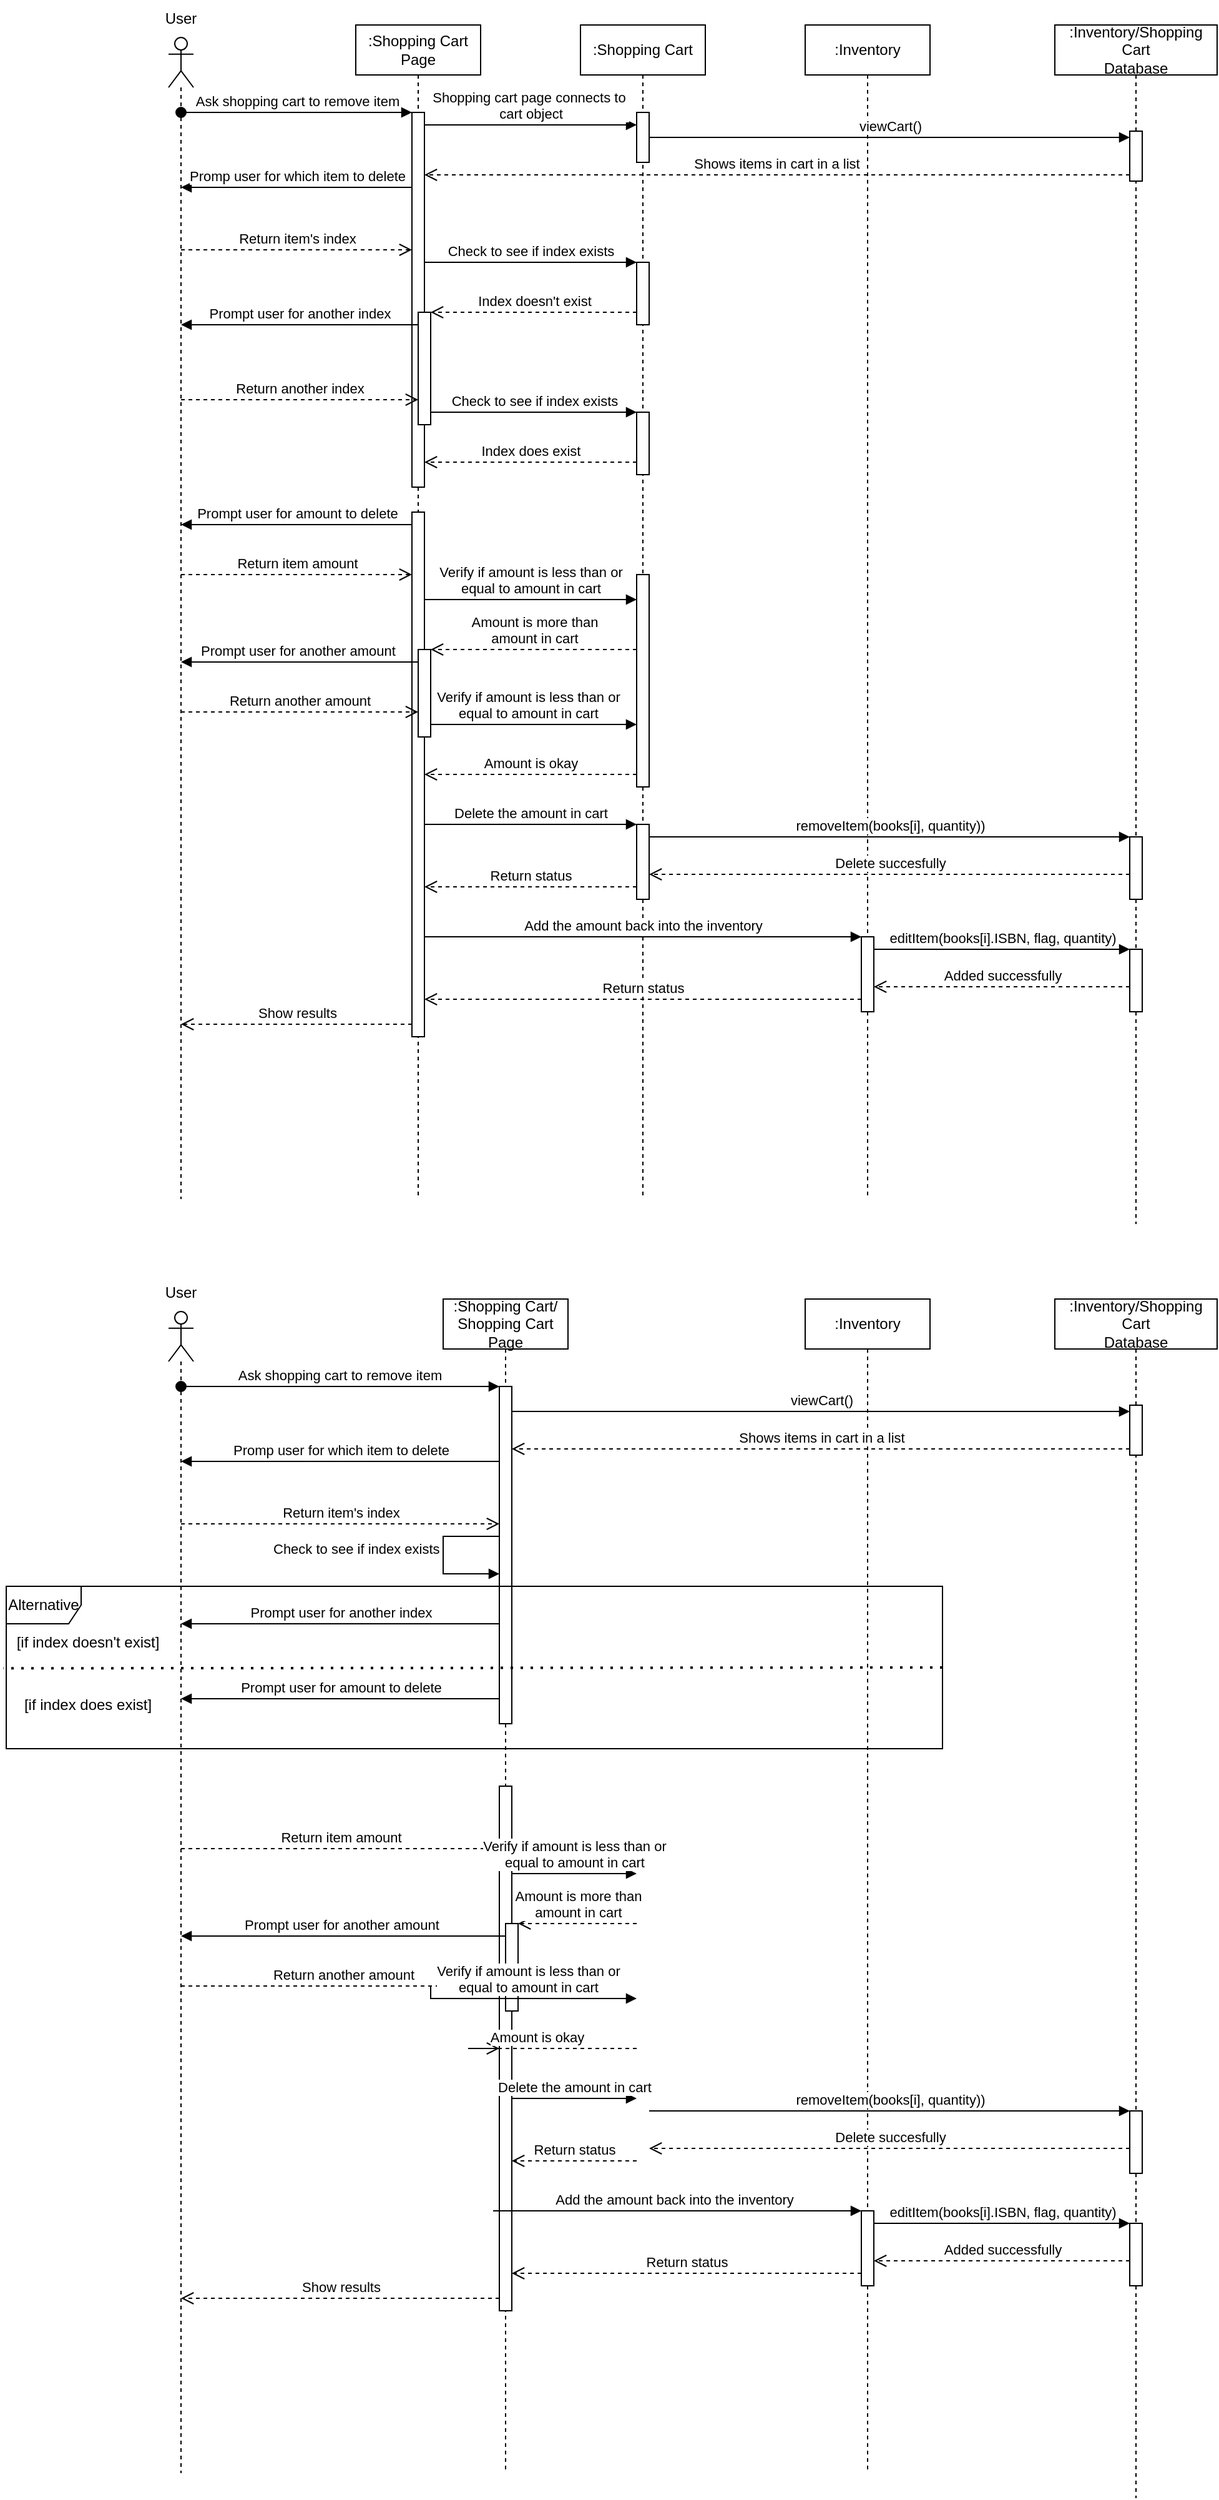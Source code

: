 <mxfile version="20.8.23" type="github">
  <diagram name="Page-1" id="2YBvvXClWsGukQMizWep">
    <mxGraphModel dx="2295" dy="695" grid="1" gridSize="10" guides="1" tooltips="1" connect="1" arrows="1" fold="1" page="1" pageScale="1" pageWidth="1100" pageHeight="850" math="0" shadow="0">
      <root>
        <mxCell id="0" />
        <mxCell id="1" parent="0" />
        <mxCell id="aM9ryv3xv72pqoxQDRHE-1" value=":Shopping Cart" style="shape=umlLifeline;perimeter=lifelinePerimeter;whiteSpace=wrap;html=1;container=0;dropTarget=0;collapsible=0;recursiveResize=0;outlineConnect=0;portConstraint=eastwest;newEdgeStyle={&quot;edgeStyle&quot;:&quot;elbowEdgeStyle&quot;,&quot;elbow&quot;:&quot;vertical&quot;,&quot;curved&quot;:0,&quot;rounded&quot;:0};" parent="1" vertex="1">
          <mxGeometry x="420" y="60" width="100" height="940" as="geometry" />
        </mxCell>
        <mxCell id="aM9ryv3xv72pqoxQDRHE-2" value="" style="html=1;points=[];perimeter=orthogonalPerimeter;outlineConnect=0;targetShapes=umlLifeline;portConstraint=eastwest;newEdgeStyle={&quot;edgeStyle&quot;:&quot;elbowEdgeStyle&quot;,&quot;elbow&quot;:&quot;vertical&quot;,&quot;curved&quot;:0,&quot;rounded&quot;:0};" parent="aM9ryv3xv72pqoxQDRHE-1" vertex="1">
          <mxGeometry x="45" y="190" width="10" height="50" as="geometry" />
        </mxCell>
        <mxCell id="WzLBoGMBvQ0cPkd2S0De-14" value="" style="html=1;points=[];perimeter=orthogonalPerimeter;outlineConnect=0;targetShapes=umlLifeline;portConstraint=eastwest;newEdgeStyle={&quot;edgeStyle&quot;:&quot;elbowEdgeStyle&quot;,&quot;elbow&quot;:&quot;vertical&quot;,&quot;curved&quot;:0,&quot;rounded&quot;:0};" parent="aM9ryv3xv72pqoxQDRHE-1" vertex="1">
          <mxGeometry x="45" y="440" width="10" height="170" as="geometry" />
        </mxCell>
        <mxCell id="WzLBoGMBvQ0cPkd2S0De-26" value="" style="html=1;points=[];perimeter=orthogonalPerimeter;outlineConnect=0;targetShapes=umlLifeline;portConstraint=eastwest;newEdgeStyle={&quot;edgeStyle&quot;:&quot;elbowEdgeStyle&quot;,&quot;elbow&quot;:&quot;vertical&quot;,&quot;curved&quot;:0,&quot;rounded&quot;:0};" parent="aM9ryv3xv72pqoxQDRHE-1" vertex="1">
          <mxGeometry x="45" y="310" width="10" height="50" as="geometry" />
        </mxCell>
        <mxCell id="WzLBoGMBvQ0cPkd2S0De-30" value="" style="html=1;points=[];perimeter=orthogonalPerimeter;outlineConnect=0;targetShapes=umlLifeline;portConstraint=eastwest;newEdgeStyle={&quot;edgeStyle&quot;:&quot;elbowEdgeStyle&quot;,&quot;elbow&quot;:&quot;vertical&quot;,&quot;curved&quot;:0,&quot;rounded&quot;:0};" parent="aM9ryv3xv72pqoxQDRHE-1" vertex="1">
          <mxGeometry x="45" y="640" width="10" height="60" as="geometry" />
        </mxCell>
        <mxCell id="WzLBoGMBvQ0cPkd2S0De-41" value="" style="html=1;points=[];perimeter=orthogonalPerimeter;outlineConnect=0;targetShapes=umlLifeline;portConstraint=eastwest;newEdgeStyle={&quot;edgeStyle&quot;:&quot;elbowEdgeStyle&quot;,&quot;elbow&quot;:&quot;vertical&quot;,&quot;curved&quot;:0,&quot;rounded&quot;:0};" parent="aM9ryv3xv72pqoxQDRHE-1" vertex="1">
          <mxGeometry x="45" y="70" width="10" height="40" as="geometry" />
        </mxCell>
        <mxCell id="aM9ryv3xv72pqoxQDRHE-5" value=":Inventory" style="shape=umlLifeline;perimeter=lifelinePerimeter;whiteSpace=wrap;html=1;container=0;dropTarget=0;collapsible=0;recursiveResize=0;outlineConnect=0;portConstraint=eastwest;newEdgeStyle={&quot;edgeStyle&quot;:&quot;elbowEdgeStyle&quot;,&quot;elbow&quot;:&quot;vertical&quot;,&quot;curved&quot;:0,&quot;rounded&quot;:0};" parent="1" vertex="1">
          <mxGeometry x="600" y="60" width="100" height="940" as="geometry" />
        </mxCell>
        <mxCell id="aM9ryv3xv72pqoxQDRHE-6" value="" style="html=1;points=[];perimeter=orthogonalPerimeter;outlineConnect=0;targetShapes=umlLifeline;portConstraint=eastwest;newEdgeStyle={&quot;edgeStyle&quot;:&quot;elbowEdgeStyle&quot;,&quot;elbow&quot;:&quot;vertical&quot;,&quot;curved&quot;:0,&quot;rounded&quot;:0};" parent="aM9ryv3xv72pqoxQDRHE-5" vertex="1">
          <mxGeometry x="45" y="730" width="10" height="60" as="geometry" />
        </mxCell>
        <mxCell id="jPpGuaEWy_2qQxv9hoCe-4" value="" style="shape=umlLifeline;perimeter=lifelinePerimeter;whiteSpace=wrap;html=1;container=1;dropTarget=0;collapsible=0;recursiveResize=0;outlineConnect=0;portConstraint=eastwest;newEdgeStyle={&quot;edgeStyle&quot;:&quot;elbowEdgeStyle&quot;,&quot;elbow&quot;:&quot;vertical&quot;,&quot;curved&quot;:0,&quot;rounded&quot;:0};participant=umlActor;" parent="1" vertex="1">
          <mxGeometry x="90" y="70" width="20" height="930" as="geometry" />
        </mxCell>
        <mxCell id="jPpGuaEWy_2qQxv9hoCe-5" value="User" style="text;strokeColor=none;align=center;fillColor=none;html=1;verticalAlign=middle;whiteSpace=wrap;rounded=0;" parent="1" vertex="1">
          <mxGeometry x="70" y="40" width="60" height="30" as="geometry" />
        </mxCell>
        <mxCell id="aM9ryv3xv72pqoxQDRHE-3" value="Ask shopping cart to remove item" style="html=1;verticalAlign=bottom;startArrow=oval;endArrow=block;startSize=8;edgeStyle=elbowEdgeStyle;elbow=vertical;curved=0;rounded=0;" parent="1" source="jPpGuaEWy_2qQxv9hoCe-4" target="WzLBoGMBvQ0cPkd2S0De-2" edge="1">
          <mxGeometry x="-0.002" relative="1" as="geometry">
            <mxPoint x="210" y="110" as="sourcePoint" />
            <mxPoint x="240" y="130" as="targetPoint" />
            <Array as="points">
              <mxPoint x="200" y="130" />
            </Array>
            <mxPoint as="offset" />
          </mxGeometry>
        </mxCell>
        <mxCell id="WzLBoGMBvQ0cPkd2S0De-1" value=":Shopping Cart Page" style="shape=umlLifeline;perimeter=lifelinePerimeter;whiteSpace=wrap;html=1;container=0;dropTarget=0;collapsible=0;recursiveResize=0;outlineConnect=0;portConstraint=eastwest;newEdgeStyle={&quot;edgeStyle&quot;:&quot;elbowEdgeStyle&quot;,&quot;elbow&quot;:&quot;vertical&quot;,&quot;curved&quot;:0,&quot;rounded&quot;:0};" parent="1" vertex="1">
          <mxGeometry x="240" y="60" width="100" height="940" as="geometry" />
        </mxCell>
        <mxCell id="WzLBoGMBvQ0cPkd2S0De-2" value="" style="html=1;points=[];perimeter=orthogonalPerimeter;outlineConnect=0;targetShapes=umlLifeline;portConstraint=eastwest;newEdgeStyle={&quot;edgeStyle&quot;:&quot;elbowEdgeStyle&quot;,&quot;elbow&quot;:&quot;vertical&quot;,&quot;curved&quot;:0,&quot;rounded&quot;:0};" parent="WzLBoGMBvQ0cPkd2S0De-1" vertex="1">
          <mxGeometry x="45" y="70" width="10" height="300" as="geometry" />
        </mxCell>
        <mxCell id="aM9ryv3xv72pqoxQDRHE-4" value="" style="html=1;points=[];perimeter=orthogonalPerimeter;outlineConnect=0;targetShapes=umlLifeline;portConstraint=eastwest;newEdgeStyle={&quot;edgeStyle&quot;:&quot;elbowEdgeStyle&quot;,&quot;elbow&quot;:&quot;vertical&quot;,&quot;curved&quot;:0,&quot;rounded&quot;:0};" parent="WzLBoGMBvQ0cPkd2S0De-1" vertex="1">
          <mxGeometry x="50" y="230" width="10" height="90" as="geometry" />
        </mxCell>
        <mxCell id="WzLBoGMBvQ0cPkd2S0De-28" value="" style="html=1;points=[];perimeter=orthogonalPerimeter;outlineConnect=0;targetShapes=umlLifeline;portConstraint=eastwest;newEdgeStyle={&quot;edgeStyle&quot;:&quot;elbowEdgeStyle&quot;,&quot;elbow&quot;:&quot;vertical&quot;,&quot;curved&quot;:0,&quot;rounded&quot;:0};" parent="WzLBoGMBvQ0cPkd2S0De-1" vertex="1">
          <mxGeometry x="45" y="390" width="10" height="420" as="geometry" />
        </mxCell>
        <mxCell id="WzLBoGMBvQ0cPkd2S0De-17" value="" style="html=1;points=[];perimeter=orthogonalPerimeter;outlineConnect=0;targetShapes=umlLifeline;portConstraint=eastwest;newEdgeStyle={&quot;edgeStyle&quot;:&quot;elbowEdgeStyle&quot;,&quot;elbow&quot;:&quot;vertical&quot;,&quot;curved&quot;:0,&quot;rounded&quot;:0};" parent="WzLBoGMBvQ0cPkd2S0De-1" vertex="1">
          <mxGeometry x="50" y="500" width="10" height="70" as="geometry" />
        </mxCell>
        <mxCell id="WzLBoGMBvQ0cPkd2S0De-4" value="Promp user for which item to delete" style="html=1;verticalAlign=bottom;endArrow=block;edgeStyle=elbowEdgeStyle;elbow=vertical;curved=0;rounded=0;" parent="1" source="WzLBoGMBvQ0cPkd2S0De-2" target="jPpGuaEWy_2qQxv9hoCe-4" edge="1">
          <mxGeometry width="80" relative="1" as="geometry">
            <mxPoint x="150" y="170" as="sourcePoint" />
            <mxPoint x="230" y="170" as="targetPoint" />
            <Array as="points">
              <mxPoint x="200" y="190" />
              <mxPoint x="170" y="170" />
            </Array>
          </mxGeometry>
        </mxCell>
        <mxCell id="WzLBoGMBvQ0cPkd2S0De-5" value="Return item&#39;s index" style="html=1;verticalAlign=bottom;endArrow=open;dashed=1;endSize=8;edgeStyle=elbowEdgeStyle;elbow=vertical;curved=0;rounded=0;" parent="1" source="jPpGuaEWy_2qQxv9hoCe-4" target="WzLBoGMBvQ0cPkd2S0De-2" edge="1">
          <mxGeometry relative="1" as="geometry">
            <mxPoint x="230" y="209.5" as="sourcePoint" />
            <mxPoint x="150" y="209.5" as="targetPoint" />
            <Array as="points">
              <mxPoint x="220" y="240" />
              <mxPoint x="240" y="230" />
              <mxPoint x="280" y="210" />
            </Array>
          </mxGeometry>
        </mxCell>
        <mxCell id="WzLBoGMBvQ0cPkd2S0De-6" value="Check to see if index exists" style="html=1;verticalAlign=bottom;endArrow=block;edgeStyle=elbowEdgeStyle;elbow=vertical;curved=0;rounded=0;" parent="1" source="WzLBoGMBvQ0cPkd2S0De-2" target="aM9ryv3xv72pqoxQDRHE-2" edge="1">
          <mxGeometry width="80" relative="1" as="geometry">
            <mxPoint x="310" y="250" as="sourcePoint" />
            <mxPoint x="400" y="260" as="targetPoint" />
            <Array as="points">
              <mxPoint x="410" y="250" />
            </Array>
          </mxGeometry>
        </mxCell>
        <mxCell id="WzLBoGMBvQ0cPkd2S0De-7" value="Index doesn&#39;t exist" style="html=1;verticalAlign=bottom;endArrow=open;dashed=1;endSize=8;edgeStyle=elbowEdgeStyle;elbow=vertical;curved=0;rounded=0;" parent="1" source="aM9ryv3xv72pqoxQDRHE-2" target="aM9ryv3xv72pqoxQDRHE-4" edge="1">
          <mxGeometry relative="1" as="geometry">
            <mxPoint x="465" y="290" as="sourcePoint" />
            <mxPoint x="385" y="290" as="targetPoint" />
            <Array as="points">
              <mxPoint x="340" y="290" />
            </Array>
          </mxGeometry>
        </mxCell>
        <mxCell id="WzLBoGMBvQ0cPkd2S0De-8" value="Prompt user for another index" style="html=1;verticalAlign=bottom;endArrow=block;edgeStyle=elbowEdgeStyle;elbow=vertical;curved=0;rounded=0;" parent="1" source="aM9ryv3xv72pqoxQDRHE-4" target="jPpGuaEWy_2qQxv9hoCe-4" edge="1">
          <mxGeometry width="80" relative="1" as="geometry">
            <mxPoint x="275" y="330" as="sourcePoint" />
            <mxPoint x="90" y="330" as="targetPoint" />
            <Array as="points">
              <mxPoint x="220" y="300" />
              <mxPoint x="260" y="290" />
              <mxPoint x="190" y="330" />
              <mxPoint x="160" y="320" />
            </Array>
          </mxGeometry>
        </mxCell>
        <mxCell id="WzLBoGMBvQ0cPkd2S0De-9" value="Return another index" style="html=1;verticalAlign=bottom;endArrow=open;dashed=1;endSize=8;edgeStyle=elbowEdgeStyle;elbow=vertical;curved=0;rounded=0;" parent="1" source="jPpGuaEWy_2qQxv9hoCe-4" target="aM9ryv3xv72pqoxQDRHE-4" edge="1">
          <mxGeometry relative="1" as="geometry">
            <mxPoint x="230" y="350" as="sourcePoint" />
            <mxPoint x="150" y="350" as="targetPoint" />
            <Array as="points">
              <mxPoint x="240" y="360" />
            </Array>
          </mxGeometry>
        </mxCell>
        <mxCell id="WzLBoGMBvQ0cPkd2S0De-10" value="Check to see if index exists" style="html=1;verticalAlign=bottom;endArrow=block;edgeStyle=elbowEdgeStyle;elbow=vertical;curved=0;rounded=0;" parent="1" source="aM9ryv3xv72pqoxQDRHE-4" target="WzLBoGMBvQ0cPkd2S0De-26" edge="1">
          <mxGeometry width="80" relative="1" as="geometry">
            <mxPoint x="305" y="360" as="sourcePoint" />
            <mxPoint x="460" y="370" as="targetPoint" />
            <Array as="points">
              <mxPoint x="340" y="370" />
              <mxPoint x="420" y="360" />
            </Array>
          </mxGeometry>
        </mxCell>
        <mxCell id="WzLBoGMBvQ0cPkd2S0De-11" value="Index does exist" style="html=1;verticalAlign=bottom;endArrow=open;dashed=1;endSize=8;edgeStyle=elbowEdgeStyle;elbow=vertical;curved=0;rounded=0;" parent="1" source="WzLBoGMBvQ0cPkd2S0De-26" target="WzLBoGMBvQ0cPkd2S0De-2" edge="1">
          <mxGeometry relative="1" as="geometry">
            <mxPoint x="440" y="400" as="sourcePoint" />
            <mxPoint x="310" y="400" as="targetPoint" />
            <Array as="points">
              <mxPoint x="350" y="410" />
              <mxPoint x="420" y="400" />
              <mxPoint x="330" y="440" />
            </Array>
            <mxPoint as="offset" />
          </mxGeometry>
        </mxCell>
        <mxCell id="WzLBoGMBvQ0cPkd2S0De-12" value="Prompt user for amount to delete" style="html=1;verticalAlign=bottom;endArrow=block;edgeStyle=elbowEdgeStyle;elbow=vertical;curved=0;rounded=0;" parent="1" source="WzLBoGMBvQ0cPkd2S0De-28" target="jPpGuaEWy_2qQxv9hoCe-4" edge="1">
          <mxGeometry width="80" relative="1" as="geometry">
            <mxPoint x="270" y="460" as="sourcePoint" />
            <mxPoint x="400" y="500" as="targetPoint" />
            <Array as="points">
              <mxPoint x="240" y="460" />
              <mxPoint x="210" y="480" />
              <mxPoint x="410" y="490" />
            </Array>
          </mxGeometry>
        </mxCell>
        <mxCell id="WzLBoGMBvQ0cPkd2S0De-13" value="Return item amount" style="html=1;verticalAlign=bottom;endArrow=open;dashed=1;endSize=8;edgeStyle=elbowEdgeStyle;elbow=vertical;curved=0;rounded=0;" parent="1" source="jPpGuaEWy_2qQxv9hoCe-4" target="WzLBoGMBvQ0cPkd2S0De-28" edge="1">
          <mxGeometry relative="1" as="geometry">
            <mxPoint x="210" y="510" as="sourcePoint" />
            <mxPoint x="270" y="500" as="targetPoint" />
            <Array as="points">
              <mxPoint x="170" y="500" />
            </Array>
          </mxGeometry>
        </mxCell>
        <mxCell id="WzLBoGMBvQ0cPkd2S0De-15" value="Verify if amount is less than or&lt;br&gt;equal to amount in cart" style="html=1;verticalAlign=bottom;endArrow=block;edgeStyle=elbowEdgeStyle;elbow=vertical;curved=0;rounded=0;" parent="1" source="WzLBoGMBvQ0cPkd2S0De-28" target="WzLBoGMBvQ0cPkd2S0De-14" edge="1">
          <mxGeometry width="80" relative="1" as="geometry">
            <mxPoint x="310" y="520" as="sourcePoint" />
            <mxPoint x="495" y="540" as="targetPoint" />
            <Array as="points">
              <mxPoint x="430" y="520" />
              <mxPoint x="450" y="540" />
            </Array>
          </mxGeometry>
        </mxCell>
        <mxCell id="WzLBoGMBvQ0cPkd2S0De-16" value="Amount is more than &lt;br&gt;amount in cart" style="html=1;verticalAlign=bottom;endArrow=open;dashed=1;endSize=8;edgeStyle=elbowEdgeStyle;elbow=vertical;curved=0;rounded=0;" parent="1" source="WzLBoGMBvQ0cPkd2S0De-14" target="WzLBoGMBvQ0cPkd2S0De-17" edge="1">
          <mxGeometry relative="1" as="geometry">
            <mxPoint x="410" y="560" as="sourcePoint" />
            <mxPoint x="330" y="560" as="targetPoint" />
            <Array as="points">
              <mxPoint x="430" y="560" />
              <mxPoint x="330" y="550" />
              <mxPoint x="410" y="560" />
            </Array>
            <mxPoint as="offset" />
          </mxGeometry>
        </mxCell>
        <mxCell id="WzLBoGMBvQ0cPkd2S0De-18" value="Prompt user for another amount&amp;nbsp;" style="html=1;verticalAlign=bottom;endArrow=block;edgeStyle=elbowEdgeStyle;elbow=vertical;curved=0;rounded=0;" parent="1" source="WzLBoGMBvQ0cPkd2S0De-17" edge="1">
          <mxGeometry width="80" relative="1" as="geometry">
            <mxPoint x="285" y="570" as="sourcePoint" />
            <mxPoint x="100" y="570" as="targetPoint" />
            <Array as="points">
              <mxPoint x="240" y="570" />
              <mxPoint x="210" y="590" />
              <mxPoint x="410" y="600" />
            </Array>
          </mxGeometry>
        </mxCell>
        <mxCell id="WzLBoGMBvQ0cPkd2S0De-19" value="Return another amount" style="html=1;verticalAlign=bottom;endArrow=open;dashed=1;endSize=8;edgeStyle=elbowEdgeStyle;elbow=vertical;curved=0;rounded=0;" parent="1" source="jPpGuaEWy_2qQxv9hoCe-4" target="WzLBoGMBvQ0cPkd2S0De-17" edge="1">
          <mxGeometry relative="1" as="geometry">
            <mxPoint x="210" y="620" as="sourcePoint" />
            <mxPoint x="130" y="620" as="targetPoint" />
            <Array as="points">
              <mxPoint x="210" y="610" />
              <mxPoint x="140" y="620" />
            </Array>
          </mxGeometry>
        </mxCell>
        <mxCell id="WzLBoGMBvQ0cPkd2S0De-20" value="Verify if amount is less than or&lt;br&gt;equal to amount in cart" style="html=1;verticalAlign=bottom;endArrow=block;edgeStyle=elbowEdgeStyle;elbow=vertical;curved=0;rounded=0;" parent="1" target="WzLBoGMBvQ0cPkd2S0De-14" edge="1">
          <mxGeometry width="80" relative="1" as="geometry">
            <mxPoint x="300" y="610" as="sourcePoint" />
            <mxPoint x="470" y="610" as="targetPoint" />
            <Array as="points">
              <mxPoint x="310" y="620" />
              <mxPoint x="435" y="610" />
              <mxPoint x="455" y="630" />
            </Array>
          </mxGeometry>
        </mxCell>
        <mxCell id="WzLBoGMBvQ0cPkd2S0De-21" value="Amount is okay" style="html=1;verticalAlign=bottom;endArrow=open;dashed=1;endSize=8;edgeStyle=elbowEdgeStyle;elbow=vertical;curved=0;rounded=0;" parent="1" target="WzLBoGMBvQ0cPkd2S0De-28" edge="1">
          <mxGeometry relative="1" as="geometry">
            <mxPoint x="465" y="660" as="sourcePoint" />
            <mxPoint x="300" y="660" as="targetPoint" />
            <Array as="points">
              <mxPoint x="330" y="660" />
              <mxPoint x="410" y="670" />
            </Array>
            <mxPoint as="offset" />
          </mxGeometry>
        </mxCell>
        <mxCell id="WzLBoGMBvQ0cPkd2S0De-22" value="Add the amount back into the inventory" style="html=1;verticalAlign=bottom;endArrow=block;edgeStyle=elbowEdgeStyle;elbow=vertical;curved=0;rounded=0;" parent="1" source="WzLBoGMBvQ0cPkd2S0De-28" target="aM9ryv3xv72pqoxQDRHE-6" edge="1">
          <mxGeometry width="80" relative="1" as="geometry">
            <mxPoint x="310" y="730" as="sourcePoint" />
            <mxPoint x="400" y="720" as="targetPoint" />
            <Array as="points">
              <mxPoint x="350" y="790" />
              <mxPoint x="530" y="770" />
              <mxPoint x="510" y="740" />
              <mxPoint x="540" y="730" />
            </Array>
          </mxGeometry>
        </mxCell>
        <mxCell id="WzLBoGMBvQ0cPkd2S0De-23" value="Return status" style="html=1;verticalAlign=bottom;endArrow=open;dashed=1;endSize=8;edgeStyle=elbowEdgeStyle;elbow=vertical;curved=0;rounded=0;" parent="1" source="aM9ryv3xv72pqoxQDRHE-6" target="WzLBoGMBvQ0cPkd2S0De-28" edge="1">
          <mxGeometry relative="1" as="geometry">
            <mxPoint x="630" y="780" as="sourcePoint" />
            <mxPoint x="310" y="780" as="targetPoint" />
            <Array as="points">
              <mxPoint x="380" y="840" />
              <mxPoint x="560" y="830" />
              <mxPoint x="510" y="820" />
              <mxPoint x="550" y="790" />
              <mxPoint x="340" y="780" />
            </Array>
          </mxGeometry>
        </mxCell>
        <mxCell id="WzLBoGMBvQ0cPkd2S0De-24" value="Show results" style="html=1;verticalAlign=bottom;endArrow=open;dashed=1;endSize=8;edgeStyle=elbowEdgeStyle;elbow=vertical;curved=0;rounded=0;" parent="1" source="WzLBoGMBvQ0cPkd2S0De-28" target="jPpGuaEWy_2qQxv9hoCe-4" edge="1">
          <mxGeometry relative="1" as="geometry">
            <mxPoint x="250" y="800" as="sourcePoint" />
            <mxPoint x="180" y="800" as="targetPoint" />
            <Array as="points">
              <mxPoint x="260" y="860" />
              <mxPoint x="230" y="840" />
              <mxPoint x="120" y="800" />
            </Array>
          </mxGeometry>
        </mxCell>
        <mxCell id="WzLBoGMBvQ0cPkd2S0De-31" value="Delete the amount in cart" style="html=1;verticalAlign=bottom;endArrow=block;edgeStyle=elbowEdgeStyle;elbow=vertical;curved=0;rounded=0;" parent="1" source="WzLBoGMBvQ0cPkd2S0De-28" target="WzLBoGMBvQ0cPkd2S0De-30" edge="1">
          <mxGeometry width="80" relative="1" as="geometry">
            <mxPoint x="295" y="730" as="sourcePoint" />
            <mxPoint x="460" y="730" as="targetPoint" />
            <Array as="points">
              <mxPoint x="430" y="700" />
              <mxPoint x="540" y="690" />
            </Array>
            <mxPoint as="offset" />
          </mxGeometry>
        </mxCell>
        <mxCell id="WzLBoGMBvQ0cPkd2S0De-32" value="Return status" style="html=1;verticalAlign=bottom;endArrow=open;dashed=1;endSize=8;edgeStyle=elbowEdgeStyle;elbow=vertical;curved=0;rounded=0;" parent="1" source="WzLBoGMBvQ0cPkd2S0De-30" target="WzLBoGMBvQ0cPkd2S0De-28" edge="1">
          <mxGeometry relative="1" as="geometry">
            <mxPoint x="655" y="830" as="sourcePoint" />
            <mxPoint x="305" y="830" as="targetPoint" />
            <Array as="points">
              <mxPoint x="430" y="750" />
              <mxPoint x="440" y="740" />
              <mxPoint x="330" y="730" />
              <mxPoint x="400" y="730" />
              <mxPoint x="520" y="830" />
              <mxPoint x="560" y="800" />
              <mxPoint x="350" y="790" />
            </Array>
          </mxGeometry>
        </mxCell>
        <mxCell id="WzLBoGMBvQ0cPkd2S0De-33" value=":Inventory/Shopping Cart&lt;br&gt;Database" style="shape=umlLifeline;perimeter=lifelinePerimeter;whiteSpace=wrap;html=1;container=0;dropTarget=0;collapsible=0;recursiveResize=0;outlineConnect=0;portConstraint=eastwest;newEdgeStyle={&quot;edgeStyle&quot;:&quot;elbowEdgeStyle&quot;,&quot;elbow&quot;:&quot;vertical&quot;,&quot;curved&quot;:0,&quot;rounded&quot;:0};" parent="1" vertex="1">
          <mxGeometry x="800" y="60" width="130" height="960" as="geometry" />
        </mxCell>
        <mxCell id="WzLBoGMBvQ0cPkd2S0De-34" value="" style="html=1;points=[];perimeter=orthogonalPerimeter;outlineConnect=0;targetShapes=umlLifeline;portConstraint=eastwest;newEdgeStyle={&quot;edgeStyle&quot;:&quot;elbowEdgeStyle&quot;,&quot;elbow&quot;:&quot;vertical&quot;,&quot;curved&quot;:0,&quot;rounded&quot;:0};" parent="WzLBoGMBvQ0cPkd2S0De-33" vertex="1">
          <mxGeometry x="60" y="650" width="10" height="50" as="geometry" />
        </mxCell>
        <mxCell id="WzLBoGMBvQ0cPkd2S0De-38" value="" style="html=1;points=[];perimeter=orthogonalPerimeter;outlineConnect=0;targetShapes=umlLifeline;portConstraint=eastwest;newEdgeStyle={&quot;edgeStyle&quot;:&quot;elbowEdgeStyle&quot;,&quot;elbow&quot;:&quot;vertical&quot;,&quot;curved&quot;:0,&quot;rounded&quot;:0};" parent="WzLBoGMBvQ0cPkd2S0De-33" vertex="1">
          <mxGeometry x="60" y="85" width="10" height="40" as="geometry" />
        </mxCell>
        <mxCell id="WzLBoGMBvQ0cPkd2S0De-45" value="" style="html=1;points=[];perimeter=orthogonalPerimeter;outlineConnect=0;targetShapes=umlLifeline;portConstraint=eastwest;newEdgeStyle={&quot;edgeStyle&quot;:&quot;elbowEdgeStyle&quot;,&quot;elbow&quot;:&quot;vertical&quot;,&quot;curved&quot;:0,&quot;rounded&quot;:0};" parent="WzLBoGMBvQ0cPkd2S0De-33" vertex="1">
          <mxGeometry x="60" y="740" width="10" height="50" as="geometry" />
        </mxCell>
        <mxCell id="WzLBoGMBvQ0cPkd2S0De-39" value="viewCart()" style="html=1;verticalAlign=bottom;endArrow=block;edgeStyle=elbowEdgeStyle;elbow=vertical;curved=0;rounded=0;" parent="1" source="WzLBoGMBvQ0cPkd2S0De-41" target="WzLBoGMBvQ0cPkd2S0De-38" edge="1">
          <mxGeometry width="80" relative="1" as="geometry">
            <mxPoint x="550" y="140" as="sourcePoint" />
            <mxPoint x="580" y="150" as="targetPoint" />
            <Array as="points">
              <mxPoint x="540" y="150" />
              <mxPoint x="550" y="150" />
              <mxPoint x="570" y="140" />
              <mxPoint x="620" y="140" />
              <mxPoint x="600" y="130" />
              <mxPoint x="340" y="140" />
              <mxPoint x="290" y="150" />
              <mxPoint x="510" y="190" />
            </Array>
            <mxPoint as="offset" />
          </mxGeometry>
        </mxCell>
        <mxCell id="WzLBoGMBvQ0cPkd2S0De-40" value="Shows items in cart in a list" style="html=1;verticalAlign=bottom;endArrow=open;dashed=1;endSize=8;edgeStyle=elbowEdgeStyle;elbow=vertical;curved=0;rounded=0;" parent="1" source="WzLBoGMBvQ0cPkd2S0De-38" target="WzLBoGMBvQ0cPkd2S0De-2" edge="1">
          <mxGeometry x="0.001" relative="1" as="geometry">
            <mxPoint x="630" y="170" as="sourcePoint" />
            <mxPoint x="630" y="190" as="targetPoint" />
            <Array as="points">
              <mxPoint x="680" y="180" />
              <mxPoint x="490" y="190" />
              <mxPoint x="380" y="170" />
              <mxPoint x="440" y="160" />
              <mxPoint x="390" y="170" />
            </Array>
            <mxPoint as="offset" />
          </mxGeometry>
        </mxCell>
        <mxCell id="WzLBoGMBvQ0cPkd2S0De-42" value="Shopping cart page connects to&amp;nbsp;&lt;br&gt;cart object" style="html=1;verticalAlign=bottom;endArrow=block;edgeStyle=elbowEdgeStyle;elbow=vertical;curved=0;rounded=0;" parent="1" source="WzLBoGMBvQ0cPkd2S0De-2" target="WzLBoGMBvQ0cPkd2S0De-41" edge="1">
          <mxGeometry width="80" relative="1" as="geometry">
            <mxPoint x="340" y="140" as="sourcePoint" />
            <mxPoint x="420" y="140" as="targetPoint" />
            <Array as="points">
              <mxPoint x="440" y="140" />
            </Array>
          </mxGeometry>
        </mxCell>
        <mxCell id="WzLBoGMBvQ0cPkd2S0De-43" value="removeItem(books[i], quantity))" style="html=1;verticalAlign=bottom;endArrow=block;edgeStyle=elbowEdgeStyle;elbow=vertical;curved=0;rounded=0;" parent="1" source="WzLBoGMBvQ0cPkd2S0De-30" target="WzLBoGMBvQ0cPkd2S0De-34" edge="1">
          <mxGeometry width="80" relative="1" as="geometry">
            <mxPoint x="560" y="710" as="sourcePoint" />
            <mxPoint x="640" y="710" as="targetPoint" />
            <Array as="points">
              <mxPoint x="750" y="710" />
            </Array>
          </mxGeometry>
        </mxCell>
        <mxCell id="WzLBoGMBvQ0cPkd2S0De-44" value="Delete succesfully" style="html=1;verticalAlign=bottom;endArrow=open;dashed=1;endSize=8;edgeStyle=elbowEdgeStyle;elbow=vertical;curved=0;rounded=0;" parent="1" source="WzLBoGMBvQ0cPkd2S0De-34" target="WzLBoGMBvQ0cPkd2S0De-30" edge="1">
          <mxGeometry relative="1" as="geometry">
            <mxPoint x="690" y="740" as="sourcePoint" />
            <mxPoint x="610" y="740" as="targetPoint" />
            <Array as="points">
              <mxPoint x="540" y="740" />
              <mxPoint x="590" y="750" />
              <mxPoint x="550" y="730" />
            </Array>
          </mxGeometry>
        </mxCell>
        <mxCell id="WzLBoGMBvQ0cPkd2S0De-46" value="editItem(books[i].ISBN, flag, quantity)" style="html=1;verticalAlign=bottom;endArrow=block;edgeStyle=elbowEdgeStyle;elbow=vertical;curved=0;rounded=0;" parent="1" source="aM9ryv3xv72pqoxQDRHE-6" target="WzLBoGMBvQ0cPkd2S0De-45" edge="1">
          <mxGeometry width="80" relative="1" as="geometry">
            <mxPoint x="690" y="800" as="sourcePoint" />
            <mxPoint x="770" y="800" as="targetPoint" />
            <Array as="points">
              <mxPoint x="790" y="800" />
            </Array>
          </mxGeometry>
        </mxCell>
        <mxCell id="WzLBoGMBvQ0cPkd2S0De-47" value="Added successfully" style="html=1;verticalAlign=bottom;endArrow=open;dashed=1;endSize=8;edgeStyle=elbowEdgeStyle;elbow=vertical;curved=0;rounded=0;" parent="1" source="WzLBoGMBvQ0cPkd2S0De-45" target="aM9ryv3xv72pqoxQDRHE-6" edge="1">
          <mxGeometry relative="1" as="geometry">
            <mxPoint x="790" y="830.22" as="sourcePoint" />
            <mxPoint x="710" y="830.22" as="targetPoint" />
            <Array as="points">
              <mxPoint x="740" y="830" />
            </Array>
          </mxGeometry>
        </mxCell>
        <mxCell id="kBUpviV7Oowvi01GxtMe-9" value=":Inventory" style="shape=umlLifeline;perimeter=lifelinePerimeter;whiteSpace=wrap;html=1;container=0;dropTarget=0;collapsible=0;recursiveResize=0;outlineConnect=0;portConstraint=eastwest;newEdgeStyle={&quot;edgeStyle&quot;:&quot;elbowEdgeStyle&quot;,&quot;elbow&quot;:&quot;vertical&quot;,&quot;curved&quot;:0,&quot;rounded&quot;:0};" vertex="1" parent="1">
          <mxGeometry x="600" y="1080" width="100" height="940" as="geometry" />
        </mxCell>
        <mxCell id="kBUpviV7Oowvi01GxtMe-10" value="" style="html=1;points=[];perimeter=orthogonalPerimeter;outlineConnect=0;targetShapes=umlLifeline;portConstraint=eastwest;newEdgeStyle={&quot;edgeStyle&quot;:&quot;elbowEdgeStyle&quot;,&quot;elbow&quot;:&quot;vertical&quot;,&quot;curved&quot;:0,&quot;rounded&quot;:0};" vertex="1" parent="kBUpviV7Oowvi01GxtMe-9">
          <mxGeometry x="45" y="730" width="10" height="60" as="geometry" />
        </mxCell>
        <mxCell id="kBUpviV7Oowvi01GxtMe-11" value="" style="shape=umlLifeline;perimeter=lifelinePerimeter;whiteSpace=wrap;html=1;container=1;dropTarget=0;collapsible=0;recursiveResize=0;outlineConnect=0;portConstraint=eastwest;newEdgeStyle={&quot;edgeStyle&quot;:&quot;elbowEdgeStyle&quot;,&quot;elbow&quot;:&quot;vertical&quot;,&quot;curved&quot;:0,&quot;rounded&quot;:0};participant=umlActor;" vertex="1" parent="1">
          <mxGeometry x="90" y="1090" width="20" height="930" as="geometry" />
        </mxCell>
        <mxCell id="kBUpviV7Oowvi01GxtMe-12" value="User" style="text;strokeColor=none;align=center;fillColor=none;html=1;verticalAlign=middle;whiteSpace=wrap;rounded=0;" vertex="1" parent="1">
          <mxGeometry x="70" y="1060" width="60" height="30" as="geometry" />
        </mxCell>
        <mxCell id="kBUpviV7Oowvi01GxtMe-13" value="Ask shopping cart to remove item" style="html=1;verticalAlign=bottom;startArrow=oval;endArrow=block;startSize=8;edgeStyle=elbowEdgeStyle;elbow=vertical;curved=0;rounded=0;" edge="1" source="kBUpviV7Oowvi01GxtMe-11" target="kBUpviV7Oowvi01GxtMe-15" parent="1">
          <mxGeometry x="-0.002" relative="1" as="geometry">
            <mxPoint x="210" y="1130" as="sourcePoint" />
            <mxPoint x="240" y="1150" as="targetPoint" />
            <Array as="points">
              <mxPoint x="200" y="1150" />
            </Array>
            <mxPoint as="offset" />
          </mxGeometry>
        </mxCell>
        <mxCell id="kBUpviV7Oowvi01GxtMe-14" value=":Shopping Cart/&lt;br&gt;Shopping Cart Page" style="shape=umlLifeline;perimeter=lifelinePerimeter;whiteSpace=wrap;html=1;container=0;dropTarget=0;collapsible=0;recursiveResize=0;outlineConnect=0;portConstraint=eastwest;newEdgeStyle={&quot;edgeStyle&quot;:&quot;elbowEdgeStyle&quot;,&quot;elbow&quot;:&quot;vertical&quot;,&quot;curved&quot;:0,&quot;rounded&quot;:0};" vertex="1" parent="1">
          <mxGeometry x="310" y="1080" width="100" height="940" as="geometry" />
        </mxCell>
        <mxCell id="kBUpviV7Oowvi01GxtMe-15" value="" style="html=1;points=[];perimeter=orthogonalPerimeter;outlineConnect=0;targetShapes=umlLifeline;portConstraint=eastwest;newEdgeStyle={&quot;edgeStyle&quot;:&quot;elbowEdgeStyle&quot;,&quot;elbow&quot;:&quot;vertical&quot;,&quot;curved&quot;:0,&quot;rounded&quot;:0};" vertex="1" parent="kBUpviV7Oowvi01GxtMe-14">
          <mxGeometry x="45" y="70" width="10" height="270" as="geometry" />
        </mxCell>
        <mxCell id="kBUpviV7Oowvi01GxtMe-17" value="" style="html=1;points=[];perimeter=orthogonalPerimeter;outlineConnect=0;targetShapes=umlLifeline;portConstraint=eastwest;newEdgeStyle={&quot;edgeStyle&quot;:&quot;elbowEdgeStyle&quot;,&quot;elbow&quot;:&quot;vertical&quot;,&quot;curved&quot;:0,&quot;rounded&quot;:0};" vertex="1" parent="kBUpviV7Oowvi01GxtMe-14">
          <mxGeometry x="45" y="390" width="10" height="420" as="geometry" />
        </mxCell>
        <mxCell id="kBUpviV7Oowvi01GxtMe-18" value="" style="html=1;points=[];perimeter=orthogonalPerimeter;outlineConnect=0;targetShapes=umlLifeline;portConstraint=eastwest;newEdgeStyle={&quot;edgeStyle&quot;:&quot;elbowEdgeStyle&quot;,&quot;elbow&quot;:&quot;vertical&quot;,&quot;curved&quot;:0,&quot;rounded&quot;:0};" vertex="1" parent="kBUpviV7Oowvi01GxtMe-14">
          <mxGeometry x="50" y="500" width="10" height="70" as="geometry" />
        </mxCell>
        <mxCell id="kBUpviV7Oowvi01GxtMe-52" value="Check to see if index exists" style="html=1;align=left;spacingLeft=2;endArrow=block;rounded=0;edgeStyle=orthogonalEdgeStyle;curved=0;rounded=0;" edge="1" target="kBUpviV7Oowvi01GxtMe-15" parent="kBUpviV7Oowvi01GxtMe-14" source="kBUpviV7Oowvi01GxtMe-15">
          <mxGeometry x="-0.084" y="-140" relative="1" as="geometry">
            <mxPoint x="280" y="180" as="sourcePoint" />
            <Array as="points">
              <mxPoint y="190" />
              <mxPoint y="220" />
            </Array>
            <mxPoint x="40" y="230.034" as="targetPoint" />
            <mxPoint as="offset" />
          </mxGeometry>
        </mxCell>
        <mxCell id="kBUpviV7Oowvi01GxtMe-19" value="Promp user for which item to delete" style="html=1;verticalAlign=bottom;endArrow=block;edgeStyle=elbowEdgeStyle;elbow=vertical;curved=0;rounded=0;" edge="1" source="kBUpviV7Oowvi01GxtMe-15" target="kBUpviV7Oowvi01GxtMe-11" parent="1">
          <mxGeometry width="80" relative="1" as="geometry">
            <mxPoint x="150" y="1190" as="sourcePoint" />
            <mxPoint x="230" y="1190" as="targetPoint" />
            <Array as="points">
              <mxPoint x="200" y="1210" />
              <mxPoint x="170" y="1190" />
            </Array>
          </mxGeometry>
        </mxCell>
        <mxCell id="kBUpviV7Oowvi01GxtMe-20" value="Return item&#39;s index" style="html=1;verticalAlign=bottom;endArrow=open;dashed=1;endSize=8;edgeStyle=elbowEdgeStyle;elbow=vertical;curved=0;rounded=0;" edge="1" source="kBUpviV7Oowvi01GxtMe-11" target="kBUpviV7Oowvi01GxtMe-15" parent="1">
          <mxGeometry relative="1" as="geometry">
            <mxPoint x="230" y="1229.5" as="sourcePoint" />
            <mxPoint x="150" y="1229.5" as="targetPoint" />
            <Array as="points">
              <mxPoint x="220" y="1260" />
              <mxPoint x="240" y="1250" />
              <mxPoint x="280" y="1230" />
            </Array>
          </mxGeometry>
        </mxCell>
        <mxCell id="kBUpviV7Oowvi01GxtMe-23" value="Prompt user for another index" style="html=1;verticalAlign=bottom;endArrow=block;edgeStyle=elbowEdgeStyle;elbow=vertical;curved=0;rounded=0;" edge="1" source="kBUpviV7Oowvi01GxtMe-15" target="kBUpviV7Oowvi01GxtMe-11" parent="1">
          <mxGeometry width="80" relative="1" as="geometry">
            <mxPoint x="350" y="1340" as="sourcePoint" />
            <mxPoint x="90" y="1350" as="targetPoint" />
            <Array as="points">
              <mxPoint x="250" y="1340" />
              <mxPoint x="220" y="1330" />
              <mxPoint x="240" y="1320" />
              <mxPoint x="220" y="1320" />
              <mxPoint x="260" y="1310" />
              <mxPoint x="190" y="1350" />
              <mxPoint x="160" y="1340" />
            </Array>
          </mxGeometry>
        </mxCell>
        <mxCell id="kBUpviV7Oowvi01GxtMe-27" value="Prompt user for amount to delete" style="html=1;verticalAlign=bottom;endArrow=block;edgeStyle=elbowEdgeStyle;elbow=vertical;curved=0;rounded=0;" edge="1" source="kBUpviV7Oowvi01GxtMe-15" target="kBUpviV7Oowvi01GxtMe-11" parent="1">
          <mxGeometry width="80" relative="1" as="geometry">
            <mxPoint x="270" y="1480" as="sourcePoint" />
            <mxPoint x="400" y="1520" as="targetPoint" />
            <Array as="points">
              <mxPoint x="330" y="1400" />
              <mxPoint x="310" y="1380" />
              <mxPoint x="240" y="1480" />
              <mxPoint x="210" y="1500" />
              <mxPoint x="410" y="1510" />
            </Array>
          </mxGeometry>
        </mxCell>
        <mxCell id="kBUpviV7Oowvi01GxtMe-28" value="Return item amount" style="html=1;verticalAlign=bottom;endArrow=open;dashed=1;endSize=8;edgeStyle=elbowEdgeStyle;elbow=vertical;curved=0;rounded=0;" edge="1" source="kBUpviV7Oowvi01GxtMe-11" target="kBUpviV7Oowvi01GxtMe-17" parent="1">
          <mxGeometry relative="1" as="geometry">
            <mxPoint x="210" y="1530" as="sourcePoint" />
            <mxPoint x="270" y="1520" as="targetPoint" />
            <Array as="points">
              <mxPoint x="170" y="1520" />
            </Array>
          </mxGeometry>
        </mxCell>
        <mxCell id="kBUpviV7Oowvi01GxtMe-29" value="Verify if amount is less than or&lt;br&gt;equal to amount in cart" style="html=1;verticalAlign=bottom;endArrow=block;edgeStyle=elbowEdgeStyle;elbow=vertical;curved=0;rounded=0;" edge="1" source="kBUpviV7Oowvi01GxtMe-17" parent="1">
          <mxGeometry width="80" relative="1" as="geometry">
            <mxPoint x="310" y="1540" as="sourcePoint" />
            <mxPoint x="465.0" y="1540" as="targetPoint" />
            <Array as="points">
              <mxPoint x="430" y="1540" />
              <mxPoint x="450" y="1560" />
            </Array>
          </mxGeometry>
        </mxCell>
        <mxCell id="kBUpviV7Oowvi01GxtMe-30" value="Amount is more than &lt;br&gt;amount in cart" style="html=1;verticalAlign=bottom;endArrow=open;dashed=1;endSize=8;edgeStyle=elbowEdgeStyle;elbow=vertical;curved=0;rounded=0;" edge="1" target="kBUpviV7Oowvi01GxtMe-18" parent="1">
          <mxGeometry relative="1" as="geometry">
            <mxPoint x="465.0" y="1580" as="sourcePoint" />
            <mxPoint x="330" y="1580" as="targetPoint" />
            <Array as="points">
              <mxPoint x="430" y="1580" />
              <mxPoint x="330" y="1570" />
              <mxPoint x="410" y="1580" />
            </Array>
            <mxPoint as="offset" />
          </mxGeometry>
        </mxCell>
        <mxCell id="kBUpviV7Oowvi01GxtMe-31" value="Prompt user for another amount&amp;nbsp;" style="html=1;verticalAlign=bottom;endArrow=block;edgeStyle=elbowEdgeStyle;elbow=vertical;curved=0;rounded=0;" edge="1" source="kBUpviV7Oowvi01GxtMe-18" parent="1">
          <mxGeometry width="80" relative="1" as="geometry">
            <mxPoint x="285" y="1590" as="sourcePoint" />
            <mxPoint x="100" y="1590" as="targetPoint" />
            <Array as="points">
              <mxPoint x="240" y="1590" />
              <mxPoint x="210" y="1610" />
              <mxPoint x="410" y="1620" />
            </Array>
          </mxGeometry>
        </mxCell>
        <mxCell id="kBUpviV7Oowvi01GxtMe-32" value="Return another amount" style="html=1;verticalAlign=bottom;endArrow=open;dashed=1;endSize=8;edgeStyle=elbowEdgeStyle;elbow=vertical;curved=0;rounded=0;" edge="1" source="kBUpviV7Oowvi01GxtMe-11" target="kBUpviV7Oowvi01GxtMe-18" parent="1">
          <mxGeometry relative="1" as="geometry">
            <mxPoint x="210" y="1640" as="sourcePoint" />
            <mxPoint x="130" y="1640" as="targetPoint" />
            <Array as="points">
              <mxPoint x="210" y="1630" />
              <mxPoint x="140" y="1640" />
            </Array>
          </mxGeometry>
        </mxCell>
        <mxCell id="kBUpviV7Oowvi01GxtMe-33" value="Verify if amount is less than or&lt;br&gt;equal to amount in cart" style="html=1;verticalAlign=bottom;endArrow=block;edgeStyle=elbowEdgeStyle;elbow=vertical;curved=0;rounded=0;" edge="1" parent="1">
          <mxGeometry width="80" relative="1" as="geometry">
            <mxPoint x="300" y="1630" as="sourcePoint" />
            <mxPoint x="465.0" y="1640" as="targetPoint" />
            <Array as="points">
              <mxPoint x="310" y="1640" />
              <mxPoint x="435" y="1630" />
              <mxPoint x="455" y="1650" />
            </Array>
          </mxGeometry>
        </mxCell>
        <mxCell id="kBUpviV7Oowvi01GxtMe-34" value="Amount is okay" style="html=1;verticalAlign=bottom;endArrow=open;dashed=1;endSize=8;edgeStyle=elbowEdgeStyle;elbow=vertical;curved=0;rounded=0;" edge="1" target="kBUpviV7Oowvi01GxtMe-17" parent="1">
          <mxGeometry relative="1" as="geometry">
            <mxPoint x="465" y="1680" as="sourcePoint" />
            <mxPoint x="300" y="1680" as="targetPoint" />
            <Array as="points">
              <mxPoint x="330" y="1680" />
              <mxPoint x="410" y="1690" />
            </Array>
            <mxPoint as="offset" />
          </mxGeometry>
        </mxCell>
        <mxCell id="kBUpviV7Oowvi01GxtMe-35" value="Add the amount back into the inventory" style="html=1;verticalAlign=bottom;endArrow=block;edgeStyle=elbowEdgeStyle;elbow=vertical;curved=0;rounded=0;" edge="1" source="kBUpviV7Oowvi01GxtMe-17" target="kBUpviV7Oowvi01GxtMe-10" parent="1">
          <mxGeometry width="80" relative="1" as="geometry">
            <mxPoint x="310" y="1750" as="sourcePoint" />
            <mxPoint x="400" y="1740" as="targetPoint" />
            <Array as="points">
              <mxPoint x="350" y="1810" />
              <mxPoint x="530" y="1790" />
              <mxPoint x="510" y="1760" />
              <mxPoint x="540" y="1750" />
            </Array>
          </mxGeometry>
        </mxCell>
        <mxCell id="kBUpviV7Oowvi01GxtMe-36" value="Return status" style="html=1;verticalAlign=bottom;endArrow=open;dashed=1;endSize=8;edgeStyle=elbowEdgeStyle;elbow=vertical;curved=0;rounded=0;" edge="1" source="kBUpviV7Oowvi01GxtMe-10" target="kBUpviV7Oowvi01GxtMe-17" parent="1">
          <mxGeometry relative="1" as="geometry">
            <mxPoint x="630" y="1800" as="sourcePoint" />
            <mxPoint x="310" y="1800" as="targetPoint" />
            <Array as="points">
              <mxPoint x="380" y="1860" />
              <mxPoint x="560" y="1850" />
              <mxPoint x="510" y="1840" />
              <mxPoint x="550" y="1810" />
              <mxPoint x="340" y="1800" />
            </Array>
          </mxGeometry>
        </mxCell>
        <mxCell id="kBUpviV7Oowvi01GxtMe-37" value="Show results" style="html=1;verticalAlign=bottom;endArrow=open;dashed=1;endSize=8;edgeStyle=elbowEdgeStyle;elbow=vertical;curved=0;rounded=0;" edge="1" source="kBUpviV7Oowvi01GxtMe-17" target="kBUpviV7Oowvi01GxtMe-11" parent="1">
          <mxGeometry relative="1" as="geometry">
            <mxPoint x="250" y="1820" as="sourcePoint" />
            <mxPoint x="180" y="1820" as="targetPoint" />
            <Array as="points">
              <mxPoint x="260" y="1880" />
              <mxPoint x="230" y="1860" />
              <mxPoint x="120" y="1820" />
            </Array>
          </mxGeometry>
        </mxCell>
        <mxCell id="kBUpviV7Oowvi01GxtMe-38" value="Delete the amount in cart" style="html=1;verticalAlign=bottom;endArrow=block;edgeStyle=elbowEdgeStyle;elbow=vertical;curved=0;rounded=0;" edge="1" source="kBUpviV7Oowvi01GxtMe-17" parent="1">
          <mxGeometry width="80" relative="1" as="geometry">
            <mxPoint x="295" y="1750" as="sourcePoint" />
            <mxPoint x="465.0" y="1720" as="targetPoint" />
            <Array as="points">
              <mxPoint x="430" y="1720" />
              <mxPoint x="540" y="1710" />
            </Array>
            <mxPoint as="offset" />
          </mxGeometry>
        </mxCell>
        <mxCell id="kBUpviV7Oowvi01GxtMe-39" value="Return status" style="html=1;verticalAlign=bottom;endArrow=open;dashed=1;endSize=8;edgeStyle=elbowEdgeStyle;elbow=vertical;curved=0;rounded=0;" edge="1" target="kBUpviV7Oowvi01GxtMe-17" parent="1">
          <mxGeometry relative="1" as="geometry">
            <mxPoint x="465.0" y="1770" as="sourcePoint" />
            <mxPoint x="305" y="1850" as="targetPoint" />
            <Array as="points">
              <mxPoint x="430" y="1770" />
              <mxPoint x="440" y="1760" />
              <mxPoint x="330" y="1750" />
              <mxPoint x="400" y="1750" />
              <mxPoint x="520" y="1850" />
              <mxPoint x="560" y="1820" />
              <mxPoint x="350" y="1810" />
            </Array>
          </mxGeometry>
        </mxCell>
        <mxCell id="kBUpviV7Oowvi01GxtMe-40" value=":Inventory/Shopping Cart&lt;br&gt;Database" style="shape=umlLifeline;perimeter=lifelinePerimeter;whiteSpace=wrap;html=1;container=0;dropTarget=0;collapsible=0;recursiveResize=0;outlineConnect=0;portConstraint=eastwest;newEdgeStyle={&quot;edgeStyle&quot;:&quot;elbowEdgeStyle&quot;,&quot;elbow&quot;:&quot;vertical&quot;,&quot;curved&quot;:0,&quot;rounded&quot;:0};" vertex="1" parent="1">
          <mxGeometry x="800" y="1080" width="130" height="960" as="geometry" />
        </mxCell>
        <mxCell id="kBUpviV7Oowvi01GxtMe-41" value="" style="html=1;points=[];perimeter=orthogonalPerimeter;outlineConnect=0;targetShapes=umlLifeline;portConstraint=eastwest;newEdgeStyle={&quot;edgeStyle&quot;:&quot;elbowEdgeStyle&quot;,&quot;elbow&quot;:&quot;vertical&quot;,&quot;curved&quot;:0,&quot;rounded&quot;:0};" vertex="1" parent="kBUpviV7Oowvi01GxtMe-40">
          <mxGeometry x="60" y="650" width="10" height="50" as="geometry" />
        </mxCell>
        <mxCell id="kBUpviV7Oowvi01GxtMe-42" value="" style="html=1;points=[];perimeter=orthogonalPerimeter;outlineConnect=0;targetShapes=umlLifeline;portConstraint=eastwest;newEdgeStyle={&quot;edgeStyle&quot;:&quot;elbowEdgeStyle&quot;,&quot;elbow&quot;:&quot;vertical&quot;,&quot;curved&quot;:0,&quot;rounded&quot;:0};" vertex="1" parent="kBUpviV7Oowvi01GxtMe-40">
          <mxGeometry x="60" y="85" width="10" height="40" as="geometry" />
        </mxCell>
        <mxCell id="kBUpviV7Oowvi01GxtMe-43" value="" style="html=1;points=[];perimeter=orthogonalPerimeter;outlineConnect=0;targetShapes=umlLifeline;portConstraint=eastwest;newEdgeStyle={&quot;edgeStyle&quot;:&quot;elbowEdgeStyle&quot;,&quot;elbow&quot;:&quot;vertical&quot;,&quot;curved&quot;:0,&quot;rounded&quot;:0};" vertex="1" parent="kBUpviV7Oowvi01GxtMe-40">
          <mxGeometry x="60" y="740" width="10" height="50" as="geometry" />
        </mxCell>
        <mxCell id="kBUpviV7Oowvi01GxtMe-44" value="viewCart()" style="html=1;verticalAlign=bottom;endArrow=block;edgeStyle=elbowEdgeStyle;elbow=vertical;curved=0;rounded=0;" edge="1" source="kBUpviV7Oowvi01GxtMe-15" target="kBUpviV7Oowvi01GxtMe-42" parent="1">
          <mxGeometry width="80" relative="1" as="geometry">
            <mxPoint x="475.0" y="1170" as="sourcePoint" />
            <mxPoint x="580" y="1170" as="targetPoint" />
            <Array as="points">
              <mxPoint x="540" y="1170" />
              <mxPoint x="550" y="1170" />
              <mxPoint x="570" y="1160" />
              <mxPoint x="620" y="1160" />
              <mxPoint x="600" y="1150" />
              <mxPoint x="340" y="1160" />
              <mxPoint x="290" y="1170" />
              <mxPoint x="510" y="1210" />
            </Array>
            <mxPoint as="offset" />
          </mxGeometry>
        </mxCell>
        <mxCell id="kBUpviV7Oowvi01GxtMe-45" value="Shows items in cart in a list" style="html=1;verticalAlign=bottom;endArrow=open;dashed=1;endSize=8;edgeStyle=elbowEdgeStyle;elbow=vertical;curved=0;rounded=0;" edge="1" source="kBUpviV7Oowvi01GxtMe-42" target="kBUpviV7Oowvi01GxtMe-15" parent="1">
          <mxGeometry x="0.001" relative="1" as="geometry">
            <mxPoint x="630" y="1190" as="sourcePoint" />
            <mxPoint x="630" y="1210" as="targetPoint" />
            <Array as="points">
              <mxPoint x="680" y="1200" />
              <mxPoint x="490" y="1210" />
              <mxPoint x="380" y="1190" />
              <mxPoint x="440" y="1180" />
              <mxPoint x="390" y="1190" />
            </Array>
            <mxPoint as="offset" />
          </mxGeometry>
        </mxCell>
        <mxCell id="kBUpviV7Oowvi01GxtMe-47" value="removeItem(books[i], quantity))" style="html=1;verticalAlign=bottom;endArrow=block;edgeStyle=elbowEdgeStyle;elbow=vertical;curved=0;rounded=0;" edge="1" target="kBUpviV7Oowvi01GxtMe-41" parent="1">
          <mxGeometry width="80" relative="1" as="geometry">
            <mxPoint x="475.0" y="1730" as="sourcePoint" />
            <mxPoint x="640" y="1730" as="targetPoint" />
            <Array as="points">
              <mxPoint x="750" y="1730" />
            </Array>
          </mxGeometry>
        </mxCell>
        <mxCell id="kBUpviV7Oowvi01GxtMe-48" value="Delete succesfully" style="html=1;verticalAlign=bottom;endArrow=open;dashed=1;endSize=8;edgeStyle=elbowEdgeStyle;elbow=vertical;curved=0;rounded=0;" edge="1" source="kBUpviV7Oowvi01GxtMe-41" parent="1">
          <mxGeometry relative="1" as="geometry">
            <mxPoint x="690" y="1760" as="sourcePoint" />
            <mxPoint x="475.0" y="1760" as="targetPoint" />
            <Array as="points">
              <mxPoint x="540" y="1760" />
              <mxPoint x="590" y="1770" />
              <mxPoint x="550" y="1750" />
            </Array>
          </mxGeometry>
        </mxCell>
        <mxCell id="kBUpviV7Oowvi01GxtMe-49" value="editItem(books[i].ISBN, flag, quantity)" style="html=1;verticalAlign=bottom;endArrow=block;edgeStyle=elbowEdgeStyle;elbow=vertical;curved=0;rounded=0;" edge="1" source="kBUpviV7Oowvi01GxtMe-10" target="kBUpviV7Oowvi01GxtMe-43" parent="1">
          <mxGeometry width="80" relative="1" as="geometry">
            <mxPoint x="690" y="1820" as="sourcePoint" />
            <mxPoint x="770" y="1820" as="targetPoint" />
            <Array as="points">
              <mxPoint x="790" y="1820" />
            </Array>
          </mxGeometry>
        </mxCell>
        <mxCell id="kBUpviV7Oowvi01GxtMe-50" value="Added successfully" style="html=1;verticalAlign=bottom;endArrow=open;dashed=1;endSize=8;edgeStyle=elbowEdgeStyle;elbow=vertical;curved=0;rounded=0;" edge="1" source="kBUpviV7Oowvi01GxtMe-43" target="kBUpviV7Oowvi01GxtMe-10" parent="1">
          <mxGeometry relative="1" as="geometry">
            <mxPoint x="790" y="1850.22" as="sourcePoint" />
            <mxPoint x="710" y="1850.22" as="targetPoint" />
            <Array as="points">
              <mxPoint x="740" y="1850" />
            </Array>
          </mxGeometry>
        </mxCell>
        <mxCell id="kBUpviV7Oowvi01GxtMe-55" value="Alternative" style="shape=umlFrame;whiteSpace=wrap;html=1;pointerEvents=0;" vertex="1" parent="1">
          <mxGeometry x="-40" y="1310" width="750" height="130" as="geometry" />
        </mxCell>
        <mxCell id="kBUpviV7Oowvi01GxtMe-56" value="" style="endArrow=none;dashed=1;html=1;dashPattern=1 3;strokeWidth=2;rounded=0;exitX=1;exitY=0.5;exitDx=0;exitDy=0;exitPerimeter=0;entryX=-0.003;entryY=0.505;entryDx=0;entryDy=0;entryPerimeter=0;" edge="1" parent="1" source="kBUpviV7Oowvi01GxtMe-55" target="kBUpviV7Oowvi01GxtMe-55">
          <mxGeometry width="50" height="50" relative="1" as="geometry">
            <mxPoint x="722" y="1380.5" as="sourcePoint" />
            <mxPoint y="1379.5" as="targetPoint" />
            <Array as="points" />
          </mxGeometry>
        </mxCell>
        <mxCell id="kBUpviV7Oowvi01GxtMe-57" value="[if index doesn&#39;t exist]" style="text;html=1;align=center;verticalAlign=middle;resizable=0;points=[];autosize=1;strokeColor=none;fillColor=none;" vertex="1" parent="1">
          <mxGeometry x="-45" y="1340" width="140" height="30" as="geometry" />
        </mxCell>
        <mxCell id="kBUpviV7Oowvi01GxtMe-59" value="[if index does exist]" style="text;html=1;align=center;verticalAlign=middle;resizable=0;points=[];autosize=1;strokeColor=none;fillColor=none;" vertex="1" parent="1">
          <mxGeometry x="-40" y="1390" width="130" height="30" as="geometry" />
        </mxCell>
      </root>
    </mxGraphModel>
  </diagram>
</mxfile>
